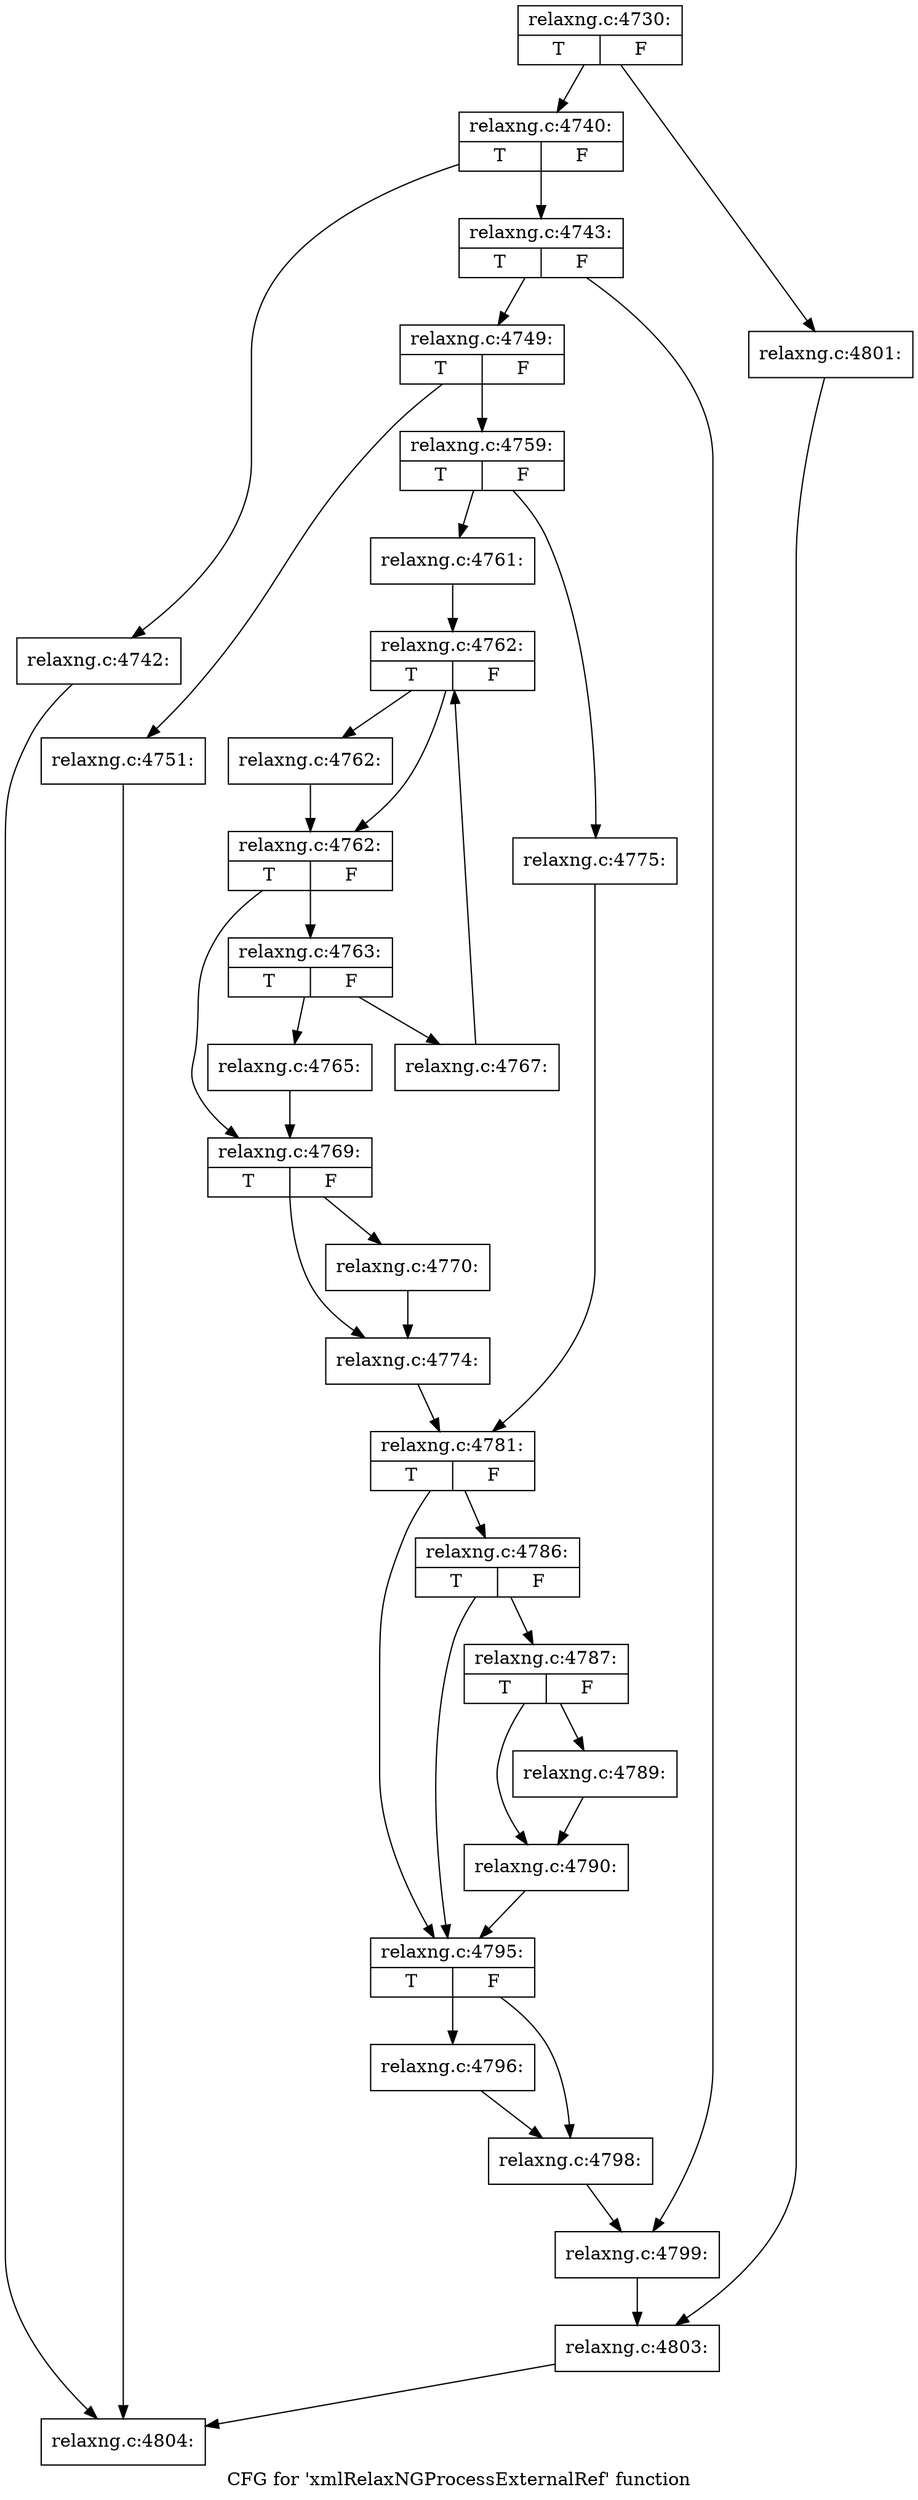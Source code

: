 digraph "CFG for 'xmlRelaxNGProcessExternalRef' function" {
	label="CFG for 'xmlRelaxNGProcessExternalRef' function";

	Node0x3cf8400 [shape=record,label="{relaxng.c:4730:|{<s0>T|<s1>F}}"];
	Node0x3cf8400 -> Node0x3d03170;
	Node0x3cf8400 -> Node0x3d03210;
	Node0x3d03170 [shape=record,label="{relaxng.c:4740:|{<s0>T|<s1>F}}"];
	Node0x3d03170 -> Node0x3d03840;
	Node0x3d03170 -> Node0x3d03890;
	Node0x3d03840 [shape=record,label="{relaxng.c:4742:}"];
	Node0x3d03840 -> Node0x3d01470;
	Node0x3d03890 [shape=record,label="{relaxng.c:4743:|{<s0>T|<s1>F}}"];
	Node0x3d03890 -> Node0x3d03f30;
	Node0x3d03890 -> Node0x3d03f80;
	Node0x3d03f30 [shape=record,label="{relaxng.c:4749:|{<s0>T|<s1>F}}"];
	Node0x3d03f30 -> Node0x3d04770;
	Node0x3d03f30 -> Node0x3d047c0;
	Node0x3d04770 [shape=record,label="{relaxng.c:4751:}"];
	Node0x3d04770 -> Node0x3d01470;
	Node0x3d047c0 [shape=record,label="{relaxng.c:4759:|{<s0>T|<s1>F}}"];
	Node0x3d047c0 -> Node0x3d05470;
	Node0x3d047c0 -> Node0x3d05510;
	Node0x3d05470 [shape=record,label="{relaxng.c:4761:}"];
	Node0x3d05470 -> Node0x3d05970;
	Node0x3d05970 [shape=record,label="{relaxng.c:4762:|{<s0>T|<s1>F}}"];
	Node0x3d05970 -> Node0x3d05c60;
	Node0x3d05970 -> Node0x3d05c10;
	Node0x3d05c60 [shape=record,label="{relaxng.c:4762:}"];
	Node0x3d05c60 -> Node0x3d05c10;
	Node0x3d05c10 [shape=record,label="{relaxng.c:4762:|{<s0>T|<s1>F}}"];
	Node0x3d05c10 -> Node0x3d061f0;
	Node0x3d05c10 -> Node0x3d05b90;
	Node0x3d061f0 [shape=record,label="{relaxng.c:4763:|{<s0>T|<s1>F}}"];
	Node0x3d061f0 -> Node0x3d06620;
	Node0x3d061f0 -> Node0x3d06670;
	Node0x3d06620 [shape=record,label="{relaxng.c:4765:}"];
	Node0x3d06620 -> Node0x3d05b90;
	Node0x3d06670 [shape=record,label="{relaxng.c:4767:}"];
	Node0x3d06670 -> Node0x3d05970;
	Node0x3d05b90 [shape=record,label="{relaxng.c:4769:|{<s0>T|<s1>F}}"];
	Node0x3d05b90 -> Node0x3d06e20;
	Node0x3d05b90 -> Node0x3d06e70;
	Node0x3d06e20 [shape=record,label="{relaxng.c:4770:}"];
	Node0x3d06e20 -> Node0x3d06e70;
	Node0x3d06e70 [shape=record,label="{relaxng.c:4774:}"];
	Node0x3d06e70 -> Node0x3d054c0;
	Node0x3d05510 [shape=record,label="{relaxng.c:4775:}"];
	Node0x3d05510 -> Node0x3d054c0;
	Node0x3d054c0 [shape=record,label="{relaxng.c:4781:|{<s0>T|<s1>F}}"];
	Node0x3d054c0 -> Node0x3d088c0;
	Node0x3d054c0 -> Node0x3d08870;
	Node0x3d088c0 [shape=record,label="{relaxng.c:4786:|{<s0>T|<s1>F}}"];
	Node0x3d088c0 -> Node0x3d08820;
	Node0x3d088c0 -> Node0x3d08870;
	Node0x3d08820 [shape=record,label="{relaxng.c:4787:|{<s0>T|<s1>F}}"];
	Node0x3d08820 -> Node0x3d09810;
	Node0x3d08820 -> Node0x3d09860;
	Node0x3d09810 [shape=record,label="{relaxng.c:4789:}"];
	Node0x3d09810 -> Node0x3d09860;
	Node0x3d09860 [shape=record,label="{relaxng.c:4790:}"];
	Node0x3d09860 -> Node0x3d08870;
	Node0x3d08870 [shape=record,label="{relaxng.c:4795:|{<s0>T|<s1>F}}"];
	Node0x3d08870 -> Node0x3866a80;
	Node0x3d08870 -> Node0x3d0a6c0;
	Node0x3866a80 [shape=record,label="{relaxng.c:4796:}"];
	Node0x3866a80 -> Node0x3d0a6c0;
	Node0x3d0a6c0 [shape=record,label="{relaxng.c:4798:}"];
	Node0x3d0a6c0 -> Node0x3d03f80;
	Node0x3d03f80 [shape=record,label="{relaxng.c:4799:}"];
	Node0x3d03f80 -> Node0x3d031c0;
	Node0x3d03210 [shape=record,label="{relaxng.c:4801:}"];
	Node0x3d03210 -> Node0x3d031c0;
	Node0x3d031c0 [shape=record,label="{relaxng.c:4803:}"];
	Node0x3d031c0 -> Node0x3d01470;
	Node0x3d01470 [shape=record,label="{relaxng.c:4804:}"];
}
